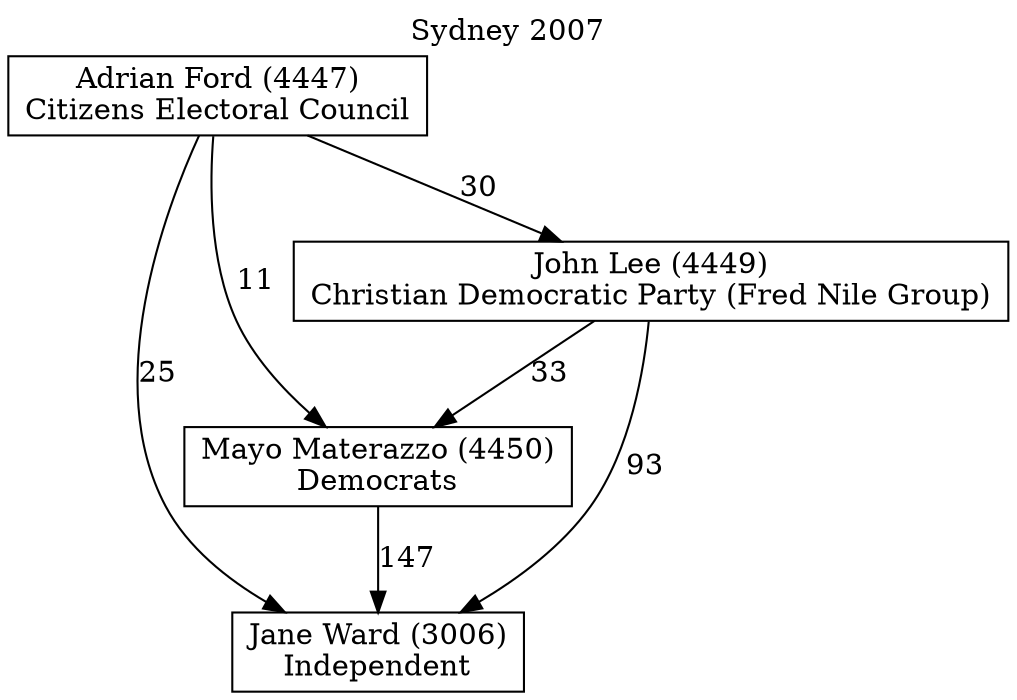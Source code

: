 // House preference flow
digraph "Jane Ward (3006)_Sydney_2007" {
	graph [label="Sydney 2007" labelloc=t mclimit=10]
	node [shape=box]
	"Jane Ward (3006)" [label="Jane Ward (3006)
Independent"]
	"Mayo Materazzo (4450)" [label="Mayo Materazzo (4450)
Democrats"]
	"John Lee (4449)" [label="John Lee (4449)
Christian Democratic Party (Fred Nile Group)"]
	"Adrian Ford (4447)" [label="Adrian Ford (4447)
Citizens Electoral Council"]
	"Mayo Materazzo (4450)" -> "Jane Ward (3006)" [label=147]
	"John Lee (4449)" -> "Mayo Materazzo (4450)" [label=33]
	"Adrian Ford (4447)" -> "John Lee (4449)" [label=30]
	"John Lee (4449)" -> "Jane Ward (3006)" [label=93]
	"Adrian Ford (4447)" -> "Jane Ward (3006)" [label=25]
	"Adrian Ford (4447)" -> "Mayo Materazzo (4450)" [label=11]
}
